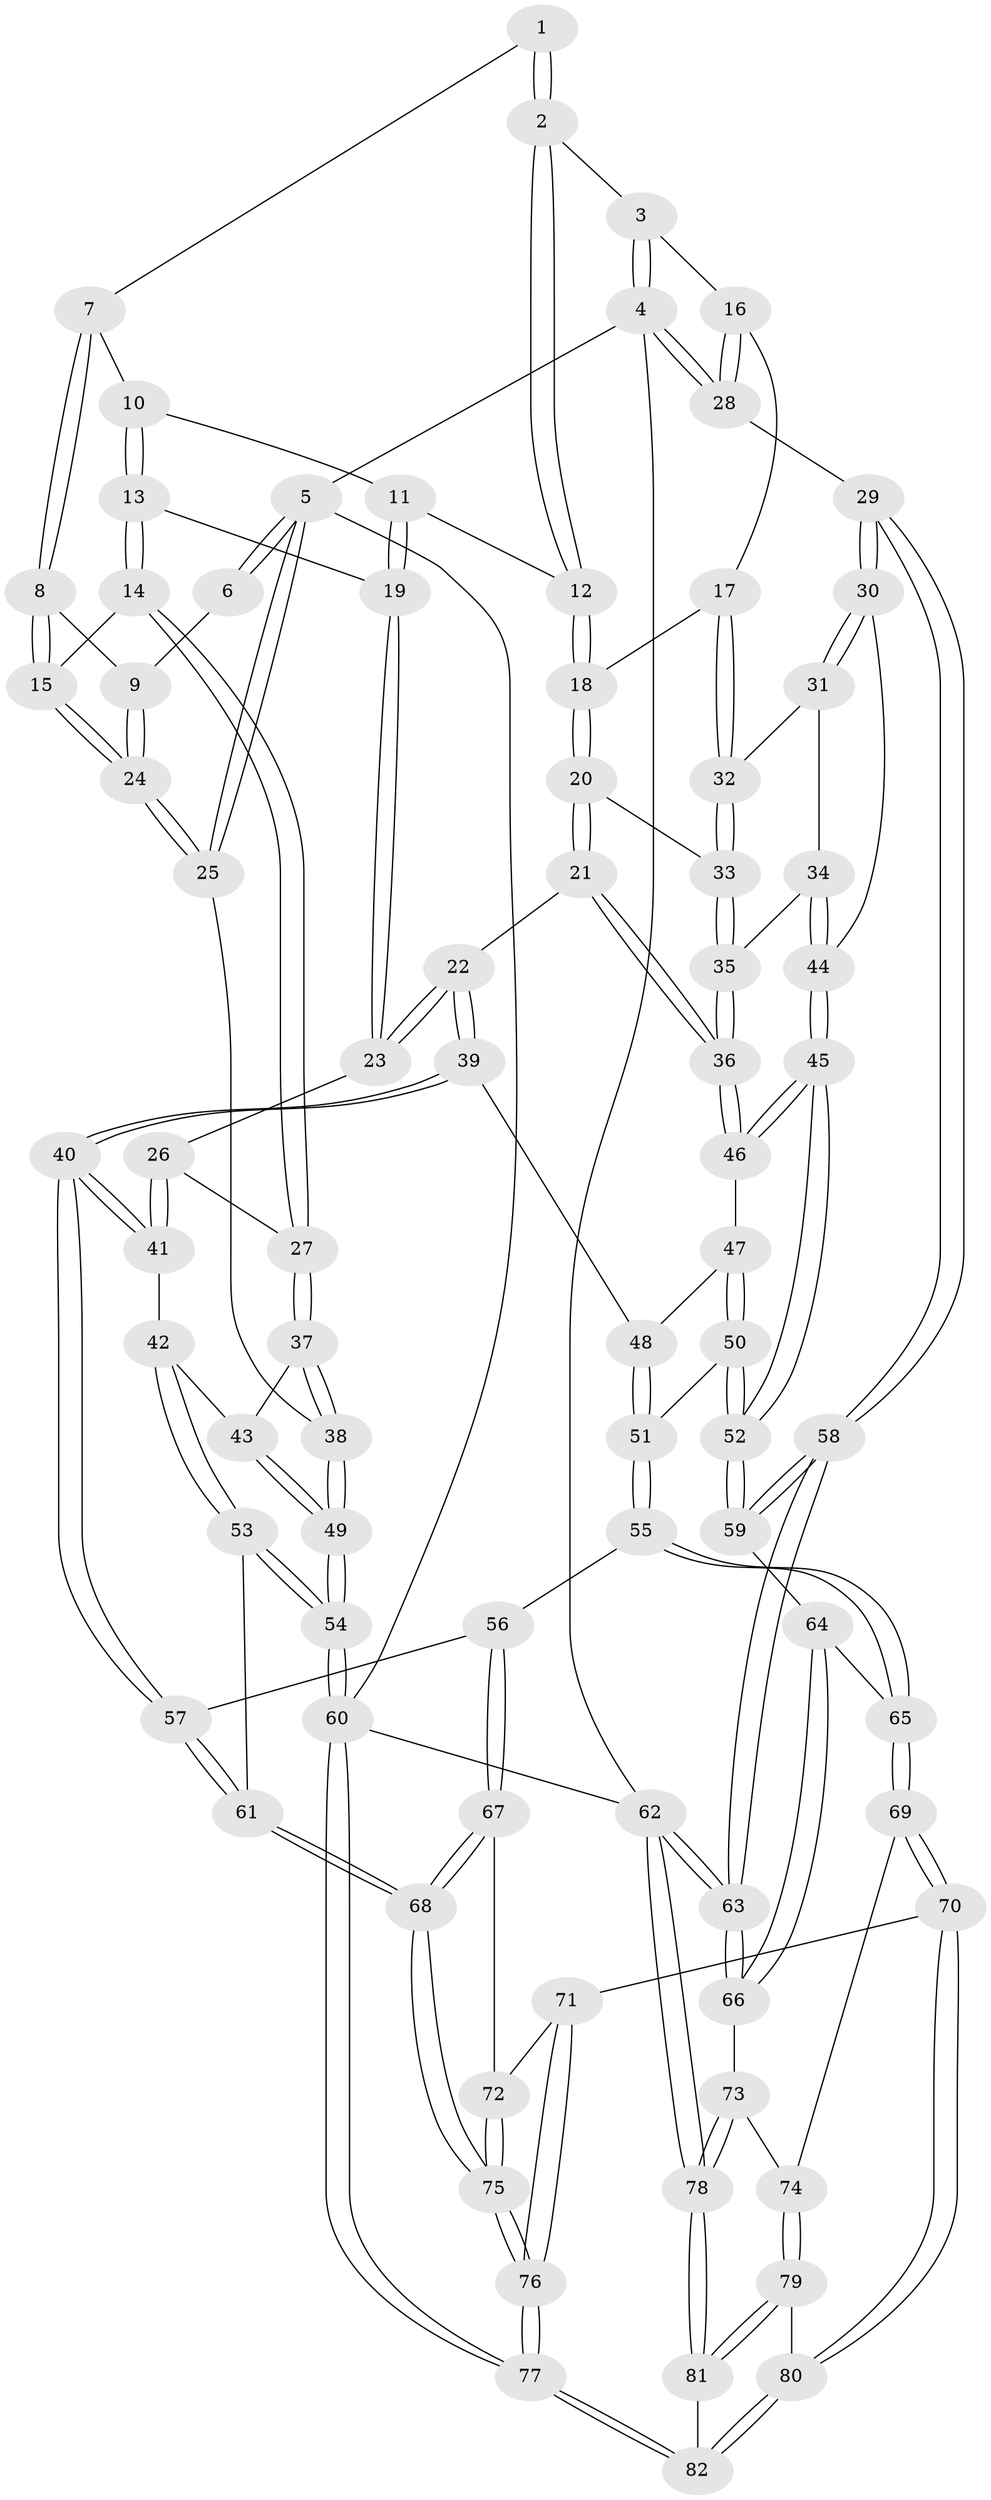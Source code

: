 // coarse degree distribution, {2: 0.024390243902439025, 3: 0.1951219512195122, 4: 0.17073170731707318, 6: 0.12195121951219512, 5: 0.4634146341463415, 9: 0.024390243902439025}
// Generated by graph-tools (version 1.1) at 2025/05/03/04/25 22:05:31]
// undirected, 82 vertices, 202 edges
graph export_dot {
graph [start="1"]
  node [color=gray90,style=filled];
  1 [pos="+0.13711047533515372+0"];
  2 [pos="+0.6082619559925982+0"];
  3 [pos="+0.7581287800083997+0"];
  4 [pos="+1+0"];
  5 [pos="+0+0"];
  6 [pos="+0.08713778077547575+0"];
  7 [pos="+0.24090204454041256+0"];
  8 [pos="+0.21797776612385497+0.11873648765660529"];
  9 [pos="+0.1341355540173974+0.108683008029925"];
  10 [pos="+0.3306200902478453+0.04785847748331858"];
  11 [pos="+0.48841400713607863+0"];
  12 [pos="+0.5967395824754358+0"];
  13 [pos="+0.3384012360623037+0.0917817359559149"];
  14 [pos="+0.25911532090396044+0.19762570975037141"];
  15 [pos="+0.2559012742714118+0.1943853809533871"];
  16 [pos="+0.8651318793414742+0.1255838253422923"];
  17 [pos="+0.858652068189659+0.13323564962810305"];
  18 [pos="+0.6398009854242741+0.0677023279800622"];
  19 [pos="+0.42435500654493186+0.11849350229175522"];
  20 [pos="+0.6274053766846355+0.17346188370372193"];
  21 [pos="+0.6070695246216473+0.2174422364033614"];
  22 [pos="+0.5430718749631225+0.2501078270402621"];
  23 [pos="+0.4249085493923879+0.20583692201105847"];
  24 [pos="+0+0.20101068939922687"];
  25 [pos="+0+0.2161972024100358"];
  26 [pos="+0.3799642410433853+0.22323967802129416"];
  27 [pos="+0.26656677690493213+0.2131234016367383"];
  28 [pos="+1+0"];
  29 [pos="+1+0.34870310088093365"];
  30 [pos="+1+0.35163573532406844"];
  31 [pos="+0.9098714647964491+0.21503916453102703"];
  32 [pos="+0.856918026583638+0.1524382474559292"];
  33 [pos="+0.8063453665681047+0.21766185870539959"];
  34 [pos="+0.8207355389890943+0.2960804353157911"];
  35 [pos="+0.8117909480067677+0.28586731366129065"];
  36 [pos="+0.6756532062754534+0.3014297340004161"];
  37 [pos="+0.2336239228024388+0.29682937565900136"];
  38 [pos="+0+0.34065934067424675"];
  39 [pos="+0.49124698391386745+0.42157272042097266"];
  40 [pos="+0.40881383005658534+0.46897905167513454"];
  41 [pos="+0.3894439145394535+0.4551342834082241"];
  42 [pos="+0.307143800114025+0.4257890464804691"];
  43 [pos="+0.2583116903877884+0.35707943925371993"];
  44 [pos="+0.8920854916364075+0.4031556391449717"];
  45 [pos="+0.8343813785779222+0.4602265207507162"];
  46 [pos="+0.6843448135465404+0.350590268325493"];
  47 [pos="+0.6068103982654024+0.4524261975917081"];
  48 [pos="+0.579834982162742+0.44815904595137473"];
  49 [pos="+0+0.5331272243675242"];
  50 [pos="+0.6594664069997467+0.5039146000240781"];
  51 [pos="+0.5606996442868087+0.6174715179502192"];
  52 [pos="+0.7952306402621638+0.5527195661643928"];
  53 [pos="+0.03409582140407732+0.5983766039398702"];
  54 [pos="+0+0.5739839417035815"];
  55 [pos="+0.5327951502071804+0.66151446780404"];
  56 [pos="+0.47726931045939114+0.6597731074032203"];
  57 [pos="+0.40884288962311405+0.47895274736824833"];
  58 [pos="+1+0.6079476977611744"];
  59 [pos="+0.7983424594332933+0.5736048338182416"];
  60 [pos="+0+1"];
  61 [pos="+0.1807956847980441+0.6843393509926663"];
  62 [pos="+1+1"];
  63 [pos="+1+0.8460519253005641"];
  64 [pos="+0.7939926095928421+0.6010070994733376"];
  65 [pos="+0.628665683630828+0.7021194137132607"];
  66 [pos="+0.8833682843786828+0.7694241145020498"];
  67 [pos="+0.4628986711005531+0.6781576584302783"];
  68 [pos="+0.25456862138854175+0.7720250844155787"];
  69 [pos="+0.63877632425683+0.750581602210229"];
  70 [pos="+0.5512974496738037+0.8633508790003033"];
  71 [pos="+0.5099305005439975+0.8379316752477391"];
  72 [pos="+0.48218341828150063+0.7812992958845735"];
  73 [pos="+0.8453836717235708+0.8064462475383495"];
  74 [pos="+0.7167889325452138+0.8396157903151694"];
  75 [pos="+0.2633091069200356+0.9806389862721592"];
  76 [pos="+0.2626475012321639+0.9987100976932275"];
  77 [pos="+0.23126291769592403+1"];
  78 [pos="+0.8171599526424359+1"];
  79 [pos="+0.6702599952576017+0.9509111833908399"];
  80 [pos="+0.5607245328920271+0.8901211187592698"];
  81 [pos="+0.7337781716843699+1"];
  82 [pos="+0.2917181288511869+1"];
  1 -- 2;
  1 -- 2;
  1 -- 7;
  2 -- 3;
  2 -- 12;
  2 -- 12;
  3 -- 4;
  3 -- 4;
  3 -- 16;
  4 -- 5;
  4 -- 28;
  4 -- 28;
  4 -- 62;
  5 -- 6;
  5 -- 6;
  5 -- 25;
  5 -- 25;
  5 -- 60;
  6 -- 9;
  7 -- 8;
  7 -- 8;
  7 -- 10;
  8 -- 9;
  8 -- 15;
  8 -- 15;
  9 -- 24;
  9 -- 24;
  10 -- 11;
  10 -- 13;
  10 -- 13;
  11 -- 12;
  11 -- 19;
  11 -- 19;
  12 -- 18;
  12 -- 18;
  13 -- 14;
  13 -- 14;
  13 -- 19;
  14 -- 15;
  14 -- 27;
  14 -- 27;
  15 -- 24;
  15 -- 24;
  16 -- 17;
  16 -- 28;
  16 -- 28;
  17 -- 18;
  17 -- 32;
  17 -- 32;
  18 -- 20;
  18 -- 20;
  19 -- 23;
  19 -- 23;
  20 -- 21;
  20 -- 21;
  20 -- 33;
  21 -- 22;
  21 -- 36;
  21 -- 36;
  22 -- 23;
  22 -- 23;
  22 -- 39;
  22 -- 39;
  23 -- 26;
  24 -- 25;
  24 -- 25;
  25 -- 38;
  26 -- 27;
  26 -- 41;
  26 -- 41;
  27 -- 37;
  27 -- 37;
  28 -- 29;
  29 -- 30;
  29 -- 30;
  29 -- 58;
  29 -- 58;
  30 -- 31;
  30 -- 31;
  30 -- 44;
  31 -- 32;
  31 -- 34;
  32 -- 33;
  32 -- 33;
  33 -- 35;
  33 -- 35;
  34 -- 35;
  34 -- 44;
  34 -- 44;
  35 -- 36;
  35 -- 36;
  36 -- 46;
  36 -- 46;
  37 -- 38;
  37 -- 38;
  37 -- 43;
  38 -- 49;
  38 -- 49;
  39 -- 40;
  39 -- 40;
  39 -- 48;
  40 -- 41;
  40 -- 41;
  40 -- 57;
  40 -- 57;
  41 -- 42;
  42 -- 43;
  42 -- 53;
  42 -- 53;
  43 -- 49;
  43 -- 49;
  44 -- 45;
  44 -- 45;
  45 -- 46;
  45 -- 46;
  45 -- 52;
  45 -- 52;
  46 -- 47;
  47 -- 48;
  47 -- 50;
  47 -- 50;
  48 -- 51;
  48 -- 51;
  49 -- 54;
  49 -- 54;
  50 -- 51;
  50 -- 52;
  50 -- 52;
  51 -- 55;
  51 -- 55;
  52 -- 59;
  52 -- 59;
  53 -- 54;
  53 -- 54;
  53 -- 61;
  54 -- 60;
  54 -- 60;
  55 -- 56;
  55 -- 65;
  55 -- 65;
  56 -- 57;
  56 -- 67;
  56 -- 67;
  57 -- 61;
  57 -- 61;
  58 -- 59;
  58 -- 59;
  58 -- 63;
  58 -- 63;
  59 -- 64;
  60 -- 77;
  60 -- 77;
  60 -- 62;
  61 -- 68;
  61 -- 68;
  62 -- 63;
  62 -- 63;
  62 -- 78;
  62 -- 78;
  63 -- 66;
  63 -- 66;
  64 -- 65;
  64 -- 66;
  64 -- 66;
  65 -- 69;
  65 -- 69;
  66 -- 73;
  67 -- 68;
  67 -- 68;
  67 -- 72;
  68 -- 75;
  68 -- 75;
  69 -- 70;
  69 -- 70;
  69 -- 74;
  70 -- 71;
  70 -- 80;
  70 -- 80;
  71 -- 72;
  71 -- 76;
  71 -- 76;
  72 -- 75;
  72 -- 75;
  73 -- 74;
  73 -- 78;
  73 -- 78;
  74 -- 79;
  74 -- 79;
  75 -- 76;
  75 -- 76;
  76 -- 77;
  76 -- 77;
  77 -- 82;
  77 -- 82;
  78 -- 81;
  78 -- 81;
  79 -- 80;
  79 -- 81;
  79 -- 81;
  80 -- 82;
  80 -- 82;
  81 -- 82;
}
